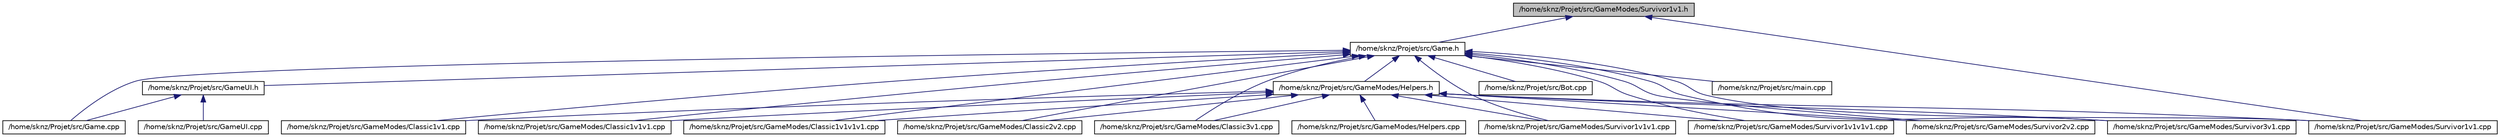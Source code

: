 digraph G
{
  edge [fontname="Helvetica",fontsize="10",labelfontname="Helvetica",labelfontsize="10"];
  node [fontname="Helvetica",fontsize="10",shape=record];
  Node1 [label="/home/sknz/Projet/src/GameModes/Survivor1v1.h",height=0.2,width=0.4,color="black", fillcolor="grey75", style="filled" fontcolor="black"];
  Node1 -> Node2 [dir="back",color="midnightblue",fontsize="10",style="solid",fontname="Helvetica"];
  Node2 [label="/home/sknz/Projet/src/Game.h",height=0.2,width=0.4,color="black", fillcolor="white", style="filled",URL="$_game_8h.html"];
  Node2 -> Node3 [dir="back",color="midnightblue",fontsize="10",style="solid",fontname="Helvetica"];
  Node3 [label="/home/sknz/Projet/src/Bot.cpp",height=0.2,width=0.4,color="black", fillcolor="white", style="filled",URL="$_bot_8cpp.html"];
  Node2 -> Node4 [dir="back",color="midnightblue",fontsize="10",style="solid",fontname="Helvetica"];
  Node4 [label="/home/sknz/Projet/src/Game.cpp",height=0.2,width=0.4,color="black", fillcolor="white", style="filled",URL="$_game_8cpp.html"];
  Node2 -> Node5 [dir="back",color="midnightblue",fontsize="10",style="solid",fontname="Helvetica"];
  Node5 [label="/home/sknz/Projet/src/GameUI.h",height=0.2,width=0.4,color="black", fillcolor="white", style="filled",URL="$_game_u_i_8h.html"];
  Node5 -> Node4 [dir="back",color="midnightblue",fontsize="10",style="solid",fontname="Helvetica"];
  Node5 -> Node6 [dir="back",color="midnightblue",fontsize="10",style="solid",fontname="Helvetica"];
  Node6 [label="/home/sknz/Projet/src/GameUI.cpp",height=0.2,width=0.4,color="black", fillcolor="white", style="filled",URL="$_game_u_i_8cpp.html"];
  Node2 -> Node7 [dir="back",color="midnightblue",fontsize="10",style="solid",fontname="Helvetica"];
  Node7 [label="/home/sknz/Projet/src/GameModes/Helpers.h",height=0.2,width=0.4,color="black", fillcolor="white", style="filled",URL="$_helpers_8h.html"];
  Node7 -> Node8 [dir="back",color="midnightblue",fontsize="10",style="solid",fontname="Helvetica"];
  Node8 [label="/home/sknz/Projet/src/GameModes/Classic1v1.cpp",height=0.2,width=0.4,color="black", fillcolor="white", style="filled",URL="$_classic1v1_8cpp.html"];
  Node7 -> Node9 [dir="back",color="midnightblue",fontsize="10",style="solid",fontname="Helvetica"];
  Node9 [label="/home/sknz/Projet/src/GameModes/Classic1v1v1.cpp",height=0.2,width=0.4,color="black", fillcolor="white", style="filled",URL="$_classic1v1v1_8cpp.html"];
  Node7 -> Node10 [dir="back",color="midnightblue",fontsize="10",style="solid",fontname="Helvetica"];
  Node10 [label="/home/sknz/Projet/src/GameModes/Classic1v1v1v1.cpp",height=0.2,width=0.4,color="black", fillcolor="white", style="filled",URL="$_classic1v1v1v1_8cpp.html"];
  Node7 -> Node11 [dir="back",color="midnightblue",fontsize="10",style="solid",fontname="Helvetica"];
  Node11 [label="/home/sknz/Projet/src/GameModes/Classic2v2.cpp",height=0.2,width=0.4,color="black", fillcolor="white", style="filled",URL="$_classic2v2_8cpp.html"];
  Node7 -> Node12 [dir="back",color="midnightblue",fontsize="10",style="solid",fontname="Helvetica"];
  Node12 [label="/home/sknz/Projet/src/GameModes/Classic3v1.cpp",height=0.2,width=0.4,color="black", fillcolor="white", style="filled",URL="$_classic3v1_8cpp.html"];
  Node7 -> Node13 [dir="back",color="midnightblue",fontsize="10",style="solid",fontname="Helvetica"];
  Node13 [label="/home/sknz/Projet/src/GameModes/Helpers.cpp",height=0.2,width=0.4,color="black", fillcolor="white", style="filled",URL="$_helpers_8cpp.html"];
  Node7 -> Node14 [dir="back",color="midnightblue",fontsize="10",style="solid",fontname="Helvetica"];
  Node14 [label="/home/sknz/Projet/src/GameModes/Survivor1v1.cpp",height=0.2,width=0.4,color="black", fillcolor="white", style="filled",URL="$_survivor1v1_8cpp.html"];
  Node7 -> Node15 [dir="back",color="midnightblue",fontsize="10",style="solid",fontname="Helvetica"];
  Node15 [label="/home/sknz/Projet/src/GameModes/Survivor1v1v1.cpp",height=0.2,width=0.4,color="black", fillcolor="white", style="filled",URL="$_survivor1v1v1_8cpp.html"];
  Node7 -> Node16 [dir="back",color="midnightblue",fontsize="10",style="solid",fontname="Helvetica"];
  Node16 [label="/home/sknz/Projet/src/GameModes/Survivor1v1v1v1.cpp",height=0.2,width=0.4,color="black", fillcolor="white", style="filled",URL="$_survivor1v1v1v1_8cpp.html"];
  Node7 -> Node17 [dir="back",color="midnightblue",fontsize="10",style="solid",fontname="Helvetica"];
  Node17 [label="/home/sknz/Projet/src/GameModes/Survivor2v2.cpp",height=0.2,width=0.4,color="black", fillcolor="white", style="filled",URL="$_survivor2v2_8cpp.html"];
  Node7 -> Node18 [dir="back",color="midnightblue",fontsize="10",style="solid",fontname="Helvetica"];
  Node18 [label="/home/sknz/Projet/src/GameModes/Survivor3v1.cpp",height=0.2,width=0.4,color="black", fillcolor="white", style="filled",URL="$_survivor3v1_8cpp.html"];
  Node2 -> Node8 [dir="back",color="midnightblue",fontsize="10",style="solid",fontname="Helvetica"];
  Node2 -> Node9 [dir="back",color="midnightblue",fontsize="10",style="solid",fontname="Helvetica"];
  Node2 -> Node10 [dir="back",color="midnightblue",fontsize="10",style="solid",fontname="Helvetica"];
  Node2 -> Node11 [dir="back",color="midnightblue",fontsize="10",style="solid",fontname="Helvetica"];
  Node2 -> Node12 [dir="back",color="midnightblue",fontsize="10",style="solid",fontname="Helvetica"];
  Node2 -> Node14 [dir="back",color="midnightblue",fontsize="10",style="solid",fontname="Helvetica"];
  Node2 -> Node15 [dir="back",color="midnightblue",fontsize="10",style="solid",fontname="Helvetica"];
  Node2 -> Node16 [dir="back",color="midnightblue",fontsize="10",style="solid",fontname="Helvetica"];
  Node2 -> Node17 [dir="back",color="midnightblue",fontsize="10",style="solid",fontname="Helvetica"];
  Node2 -> Node18 [dir="back",color="midnightblue",fontsize="10",style="solid",fontname="Helvetica"];
  Node2 -> Node19 [dir="back",color="midnightblue",fontsize="10",style="solid",fontname="Helvetica"];
  Node19 [label="/home/sknz/Projet/src/main.cpp",height=0.2,width=0.4,color="black", fillcolor="white", style="filled",URL="$main_8cpp.html"];
  Node1 -> Node14 [dir="back",color="midnightblue",fontsize="10",style="solid",fontname="Helvetica"];
}
